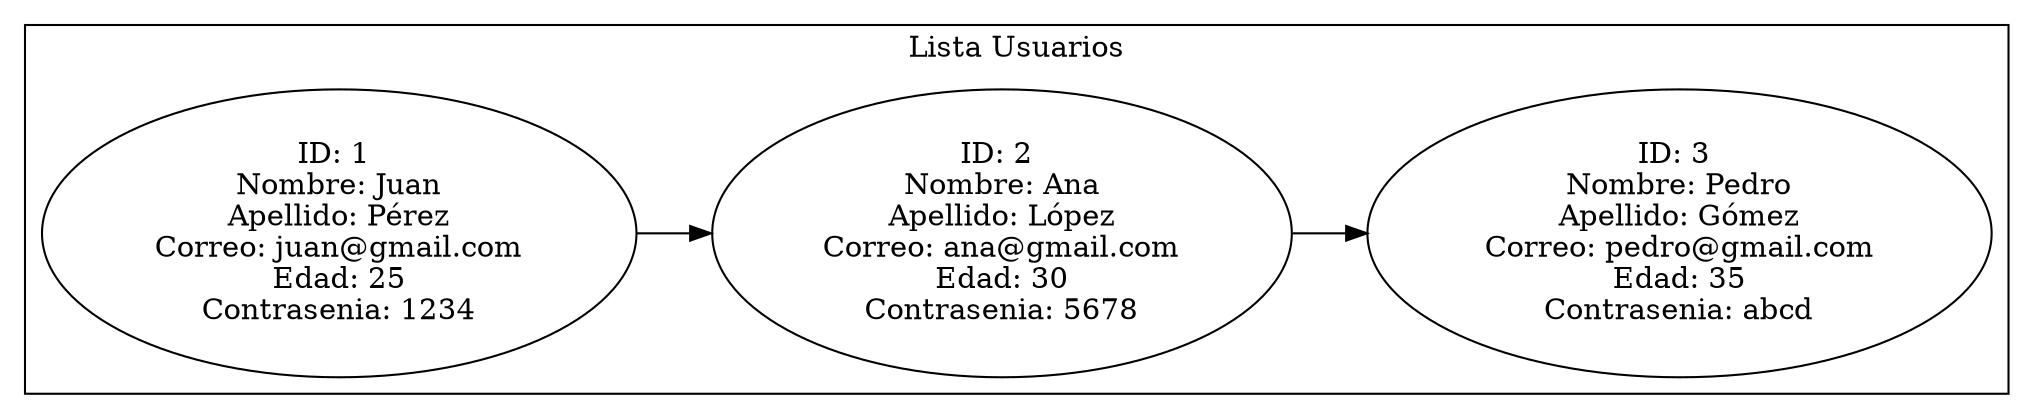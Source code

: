 digraph G {
    node [shape=ellipse];
    rankdir=LR;
    subgraph cluster_0 {
        label = "Lista Usuarios";
        n0 [label = "ID: 1 \n Nombre: Juan \n Apellido: Pérez \n Correo: juan@gmail.com \n Edad: 25 \n Contrasenia: 1234 "];
        n1 [label = "ID: 2 \n Nombre: Ana \n Apellido: López \n Correo: ana@gmail.com \n Edad: 30 \n Contrasenia: 5678 "];
        n2 [label = "ID: 3 \n Nombre: Pedro \n Apellido: Gómez \n Correo: pedro@gmail.com \n Edad: 35 \n Contrasenia: abcd "];
        n0 -> n1;
        n1 -> n2;
    }
}
